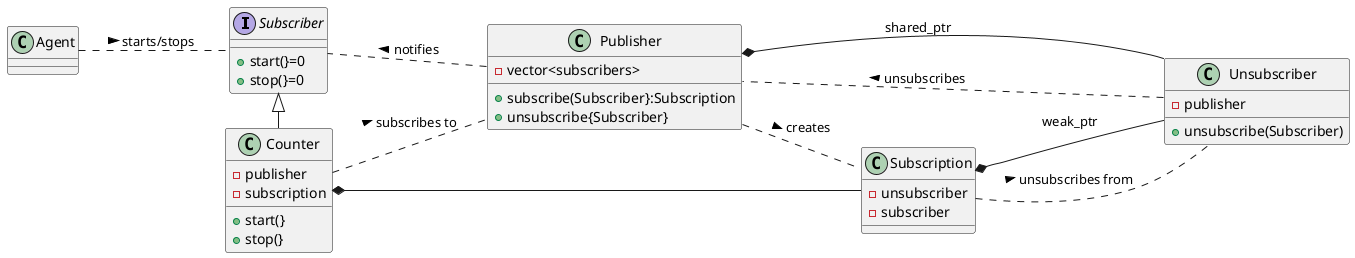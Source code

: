 @startuml
left to right direction
interface Subscriber
class Counter
class Publisher
class Subscription
Subscriber <|- Counter
Publisher *-- Unsubscriber: shared_ptr
Subscription *-- Unsubscriber: weak_ptr
Subscription -* Counter
Publisher .. Subscriber : notifies >
Publisher .. Subscription : creates >
Counter .. Publisher : subscribes to >
Subscription .. Unsubscriber : unsubscribes from >
Unsubscriber .. Publisher : unsubscribes >
Agent .. Subscriber: starts/stops >
class Publisher {
{method} +subscribe(Subscriber}:Subscription
{method} +unsubscribe{Subscriber}
{field} -vector<subscribers>
}
class Counter {
{field} -publisher
{field} -subscription
{method} +start(}
{method} +stop(}
}
class Subscription {
{field} -unsubscriber
{field} -subscriber
}
interface Subscriber {
{method} +start(}=0
{method} +stop(}=0
}
class Unsubscriber {
{field} -publisher
{method} +unsubscribe(Subscriber)
}
@enduml
